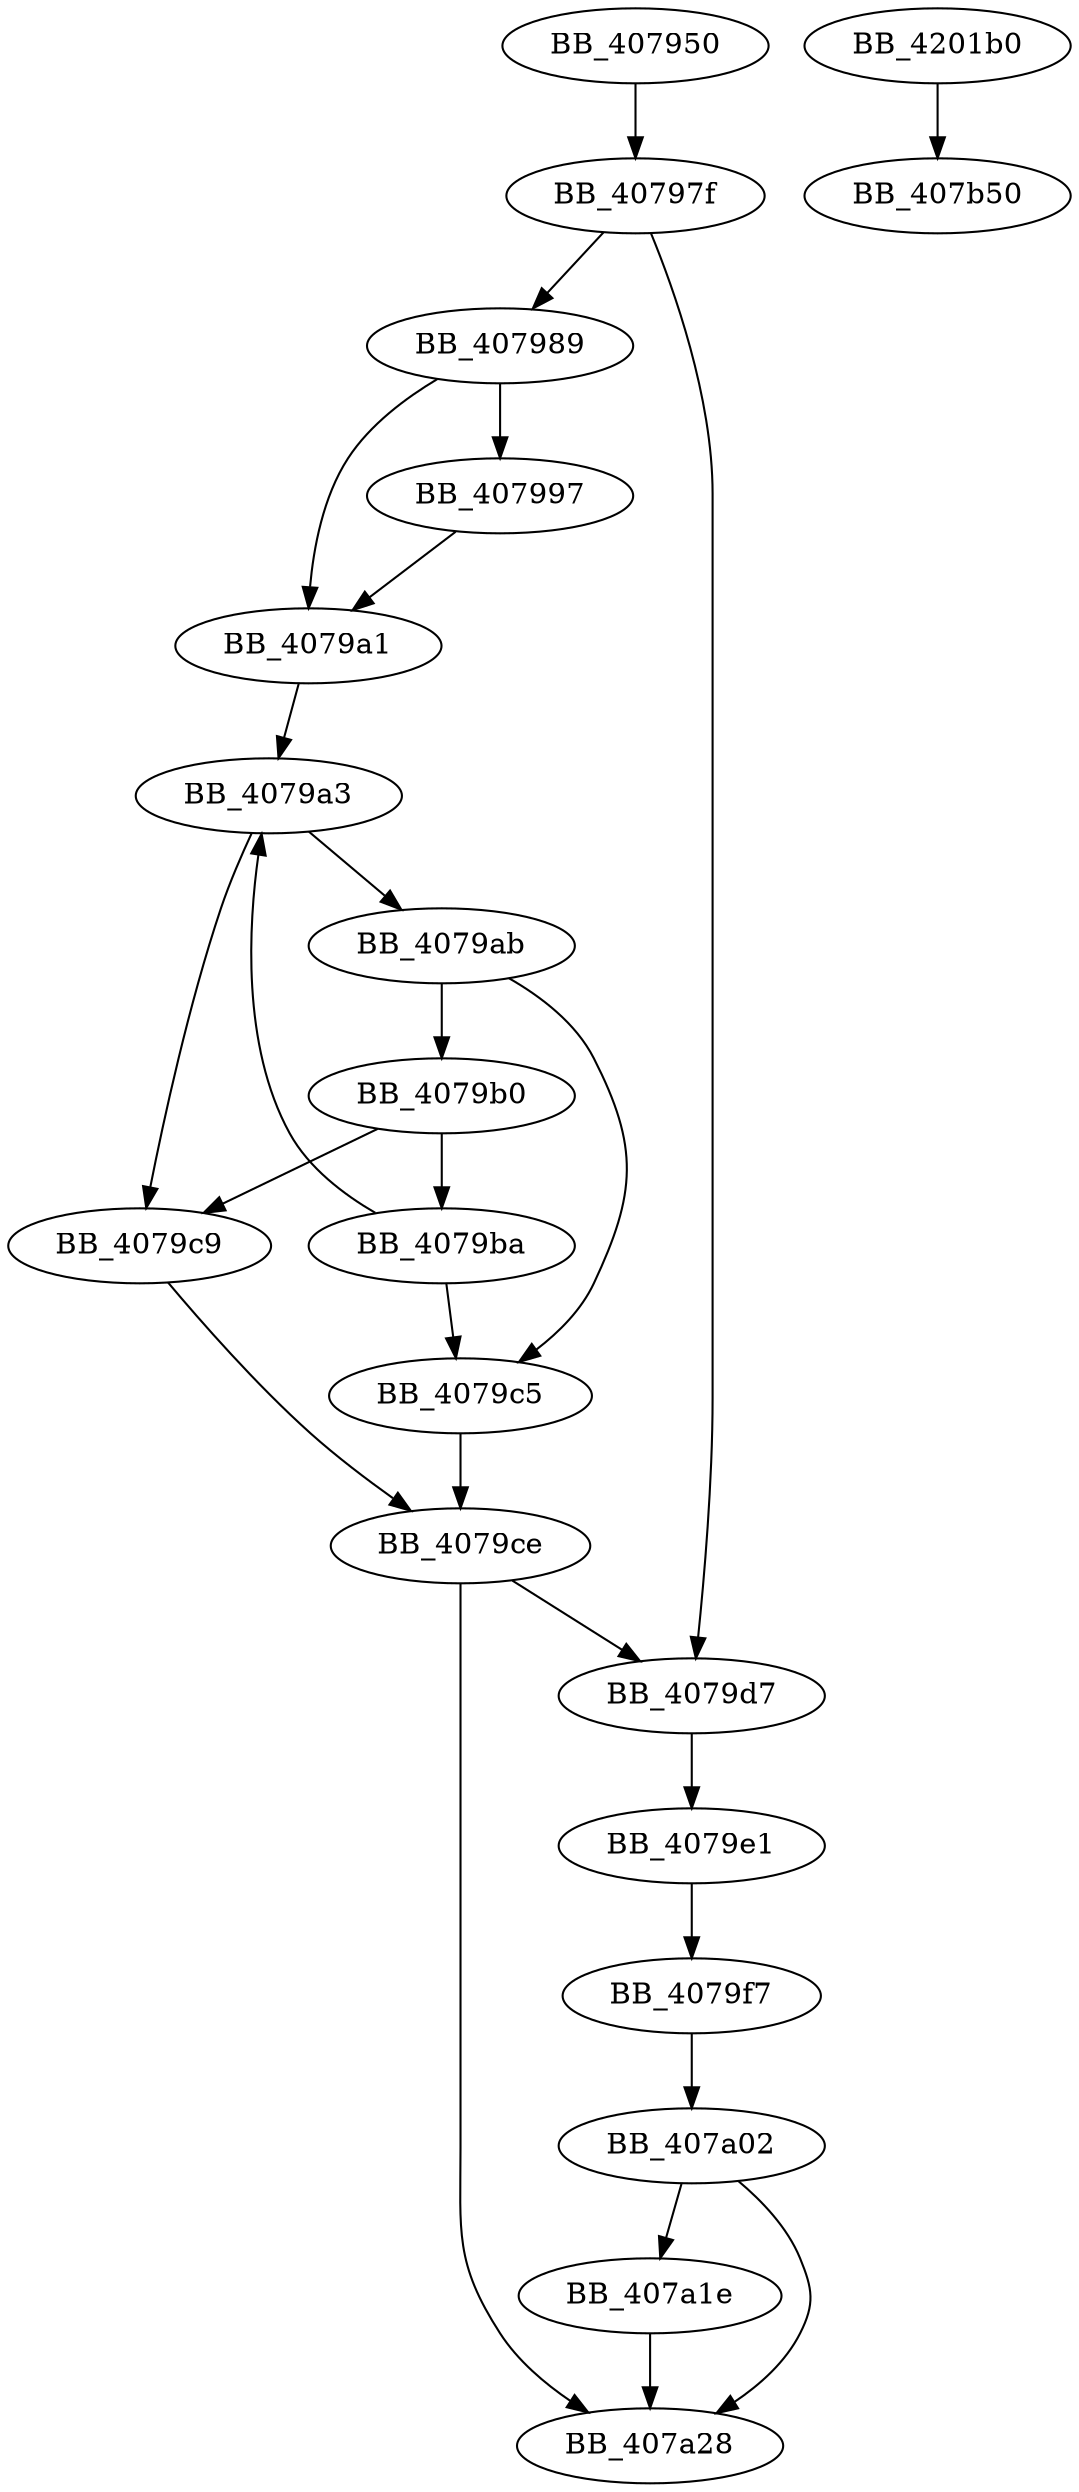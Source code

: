 DiGraph sub_407950{
BB_407950->BB_40797f
BB_40797f->BB_407989
BB_40797f->BB_4079d7
BB_407989->BB_407997
BB_407989->BB_4079a1
BB_407997->BB_4079a1
BB_4079a1->BB_4079a3
BB_4079a3->BB_4079ab
BB_4079a3->BB_4079c9
BB_4079ab->BB_4079b0
BB_4079ab->BB_4079c5
BB_4079b0->BB_4079ba
BB_4079b0->BB_4079c9
BB_4079ba->BB_4079a3
BB_4079ba->BB_4079c5
BB_4079c5->BB_4079ce
BB_4079c9->BB_4079ce
BB_4079ce->BB_4079d7
BB_4079ce->BB_407a28
BB_4079d7->BB_4079e1
BB_4079e1->BB_4079f7
BB_4079f7->BB_407a02
BB_407a02->BB_407a1e
BB_407a02->BB_407a28
BB_407a1e->BB_407a28
BB_4201b0->BB_407b50
}
